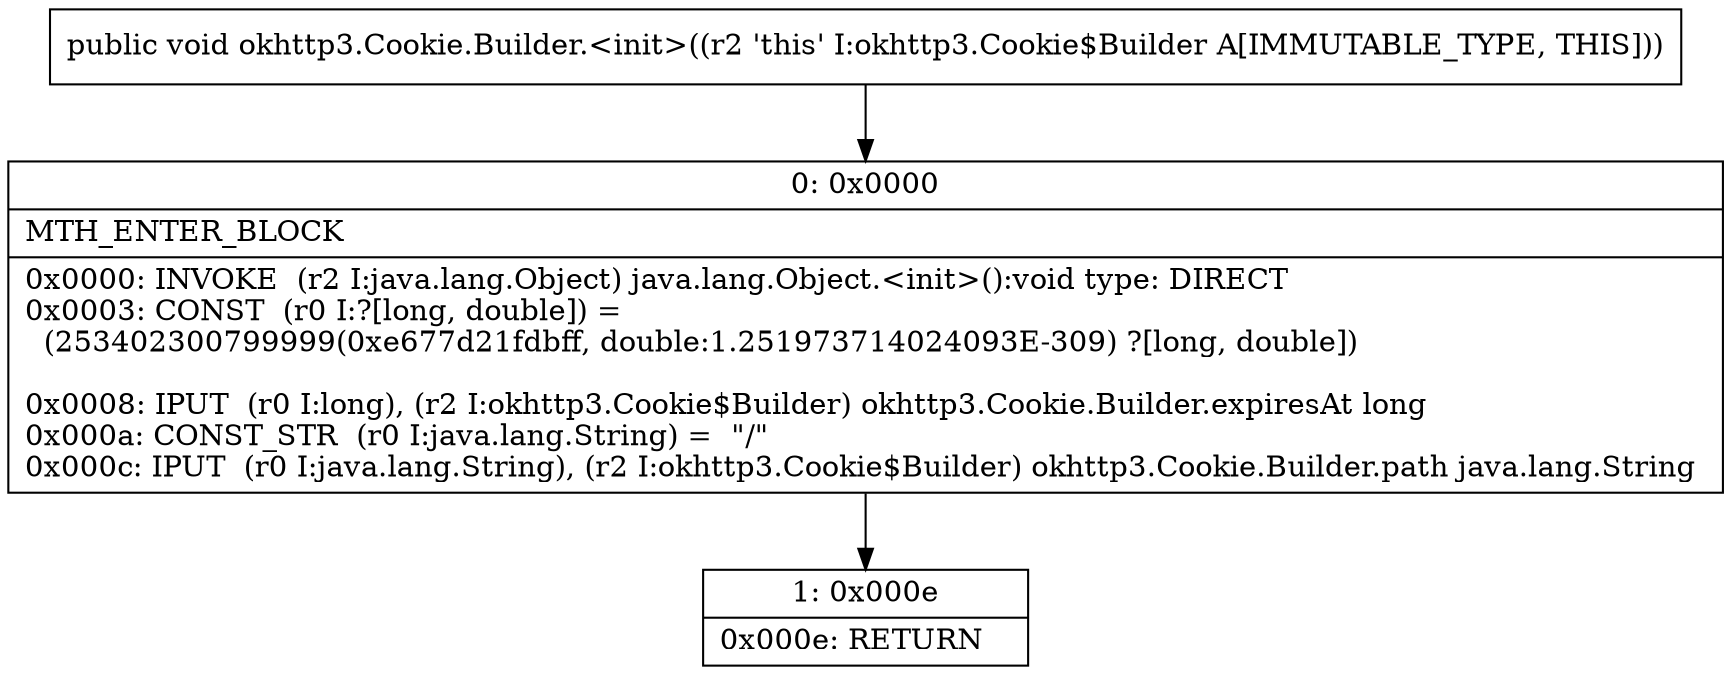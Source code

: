 digraph "CFG forokhttp3.Cookie.Builder.\<init\>()V" {
Node_0 [shape=record,label="{0\:\ 0x0000|MTH_ENTER_BLOCK\l|0x0000: INVOKE  (r2 I:java.lang.Object) java.lang.Object.\<init\>():void type: DIRECT \l0x0003: CONST  (r0 I:?[long, double]) = \l  (253402300799999(0xe677d21fdbff, double:1.251973714024093E\-309) ?[long, double])\l \l0x0008: IPUT  (r0 I:long), (r2 I:okhttp3.Cookie$Builder) okhttp3.Cookie.Builder.expiresAt long \l0x000a: CONST_STR  (r0 I:java.lang.String) =  \"\/\" \l0x000c: IPUT  (r0 I:java.lang.String), (r2 I:okhttp3.Cookie$Builder) okhttp3.Cookie.Builder.path java.lang.String \l}"];
Node_1 [shape=record,label="{1\:\ 0x000e|0x000e: RETURN   \l}"];
MethodNode[shape=record,label="{public void okhttp3.Cookie.Builder.\<init\>((r2 'this' I:okhttp3.Cookie$Builder A[IMMUTABLE_TYPE, THIS])) }"];
MethodNode -> Node_0;
Node_0 -> Node_1;
}

